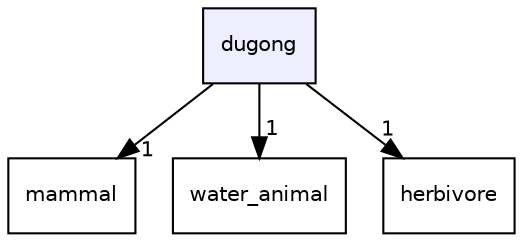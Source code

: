 digraph "dugong" {
  compound=true
  node [ fontsize="10", fontname="Helvetica"];
  edge [ labelfontsize="10", labelfontname="Helvetica"];
  dir_da91643736464f97b349e3800480f4e3 [shape=box, label="dugong", style="filled", fillcolor="#eeeeff", pencolor="black", URL="dir_da91643736464f97b349e3800480f4e3.html"];
  dir_7d9fa14e413bd664dca6d5c8691fddd9 [shape=box label="mammal" URL="dir_7d9fa14e413bd664dca6d5c8691fddd9.html"];
  dir_43077ec27605880ea06137d5578c96fe [shape=box label="water_animal" URL="dir_43077ec27605880ea06137d5578c96fe.html"];
  dir_d4ca59e490dfb2dbec08597c24ba1a3e [shape=box label="herbivore" URL="dir_d4ca59e490dfb2dbec08597c24ba1a3e.html"];
  dir_da91643736464f97b349e3800480f4e3->dir_7d9fa14e413bd664dca6d5c8691fddd9 [headlabel="1", labeldistance=1.5 headhref="dir_000012_000031.html"];
  dir_da91643736464f97b349e3800480f4e3->dir_43077ec27605880ea06137d5578c96fe [headlabel="1", labeldistance=1.5 headhref="dir_000012_000045.html"];
  dir_da91643736464f97b349e3800480f4e3->dir_d4ca59e490dfb2dbec08597c24ba1a3e [headlabel="1", labeldistance=1.5 headhref="dir_000012_000022.html"];
}
